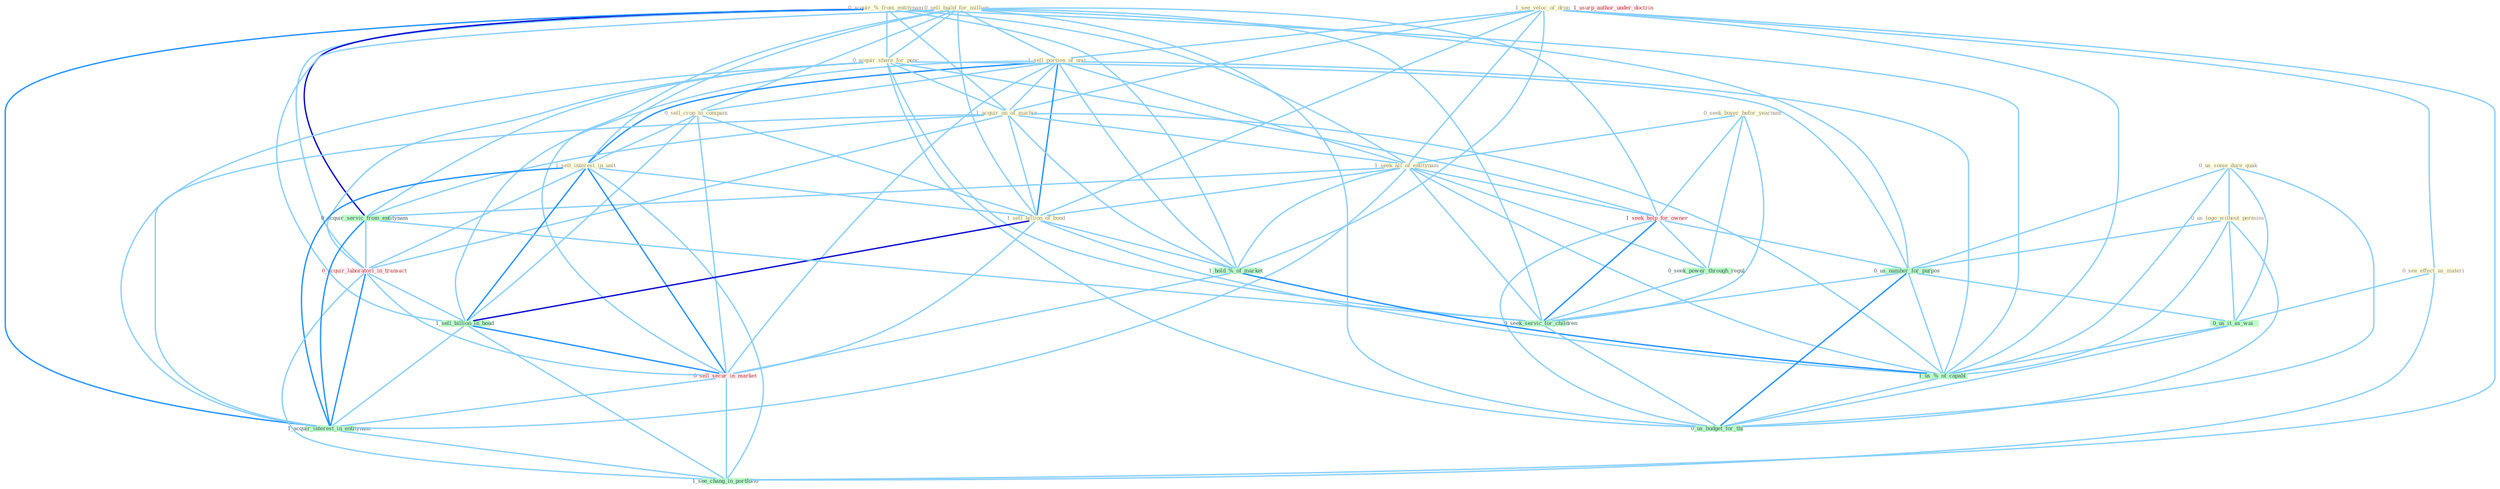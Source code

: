 Graph G{ 
    node
    [shape=polygon,style=filled,width=.5,height=.06,color="#BDFCC9",fixedsize=true,fontsize=4,
    fontcolor="#2f4f4f"];
    {node
    [color="#ffffe0", fontcolor="#8b7d6b"] "0_acquir_%_from_entitynam " "1_see_veloc_of_drop " "0_see_effect_as_materi " "0_sell_build_for_million " "1_sell_portion_of_unit " "0_acquir_share_for_penc " "0_seek_buyer_befor_yearnum " "0_sell_crop_to_compani " "1_acquir_on_of_machin " "1_seek_all_of_entitynam " "1_sell_interest_in_unit " "1_sell_billion_of_bond " "0_us_some_dure_quak " "0_us_logo_without_permiss "}
{node [color="#fff0f5", fontcolor="#b22222"] "1_seek_help_for_owner " "0_acquir_laboratori_in_transact " "1_usurp_author_under_doctrin " "0_sell_secur_in_market "}
edge [color="#B0E2FF"];

	"0_acquir_%_from_entitynam " -- "0_acquir_share_for_penc " [w="1", color="#87cefa" ];
	"0_acquir_%_from_entitynam " -- "1_acquir_on_of_machin " [w="1", color="#87cefa" ];
	"0_acquir_%_from_entitynam " -- "1_seek_all_of_entitynam " [w="1", color="#87cefa" ];
	"0_acquir_%_from_entitynam " -- "0_acquir_servic_from_entitynam " [w="3", color="#0000cd" , len=0.6];
	"0_acquir_%_from_entitynam " -- "1_hold_%_of_market " [w="1", color="#87cefa" ];
	"0_acquir_%_from_entitynam " -- "0_acquir_laboratori_in_transact " [w="1", color="#87cefa" ];
	"0_acquir_%_from_entitynam " -- "1_us_%_of_capabl " [w="1", color="#87cefa" ];
	"0_acquir_%_from_entitynam " -- "1_acquir_interest_in_entitynam " [w="2", color="#1e90ff" , len=0.8];
	"1_see_veloc_of_drop " -- "0_see_effect_as_materi " [w="1", color="#87cefa" ];
	"1_see_veloc_of_drop " -- "1_sell_portion_of_unit " [w="1", color="#87cefa" ];
	"1_see_veloc_of_drop " -- "1_acquir_on_of_machin " [w="1", color="#87cefa" ];
	"1_see_veloc_of_drop " -- "1_seek_all_of_entitynam " [w="1", color="#87cefa" ];
	"1_see_veloc_of_drop " -- "1_sell_billion_of_bond " [w="1", color="#87cefa" ];
	"1_see_veloc_of_drop " -- "1_hold_%_of_market " [w="1", color="#87cefa" ];
	"1_see_veloc_of_drop " -- "1_us_%_of_capabl " [w="1", color="#87cefa" ];
	"1_see_veloc_of_drop " -- "1_see_chang_in_portfolio " [w="1", color="#87cefa" ];
	"0_see_effect_as_materi " -- "0_us_it_as_wai " [w="1", color="#87cefa" ];
	"0_see_effect_as_materi " -- "1_see_chang_in_portfolio " [w="1", color="#87cefa" ];
	"0_sell_build_for_million " -- "1_sell_portion_of_unit " [w="1", color="#87cefa" ];
	"0_sell_build_for_million " -- "0_acquir_share_for_penc " [w="1", color="#87cefa" ];
	"0_sell_build_for_million " -- "0_sell_crop_to_compani " [w="1", color="#87cefa" ];
	"0_sell_build_for_million " -- "1_sell_interest_in_unit " [w="1", color="#87cefa" ];
	"0_sell_build_for_million " -- "1_sell_billion_of_bond " [w="1", color="#87cefa" ];
	"0_sell_build_for_million " -- "1_seek_help_for_owner " [w="1", color="#87cefa" ];
	"0_sell_build_for_million " -- "0_us_number_for_purpos " [w="1", color="#87cefa" ];
	"0_sell_build_for_million " -- "1_sell_billion_in_bond " [w="1", color="#87cefa" ];
	"0_sell_build_for_million " -- "0_sell_secur_in_market " [w="1", color="#87cefa" ];
	"0_sell_build_for_million " -- "0_seek_servic_for_children " [w="1", color="#87cefa" ];
	"0_sell_build_for_million " -- "0_us_budget_for_thi " [w="1", color="#87cefa" ];
	"1_sell_portion_of_unit " -- "0_sell_crop_to_compani " [w="1", color="#87cefa" ];
	"1_sell_portion_of_unit " -- "1_acquir_on_of_machin " [w="1", color="#87cefa" ];
	"1_sell_portion_of_unit " -- "1_seek_all_of_entitynam " [w="1", color="#87cefa" ];
	"1_sell_portion_of_unit " -- "1_sell_interest_in_unit " [w="2", color="#1e90ff" , len=0.8];
	"1_sell_portion_of_unit " -- "1_sell_billion_of_bond " [w="2", color="#1e90ff" , len=0.8];
	"1_sell_portion_of_unit " -- "1_hold_%_of_market " [w="1", color="#87cefa" ];
	"1_sell_portion_of_unit " -- "1_sell_billion_in_bond " [w="1", color="#87cefa" ];
	"1_sell_portion_of_unit " -- "1_us_%_of_capabl " [w="1", color="#87cefa" ];
	"1_sell_portion_of_unit " -- "0_sell_secur_in_market " [w="1", color="#87cefa" ];
	"0_acquir_share_for_penc " -- "1_acquir_on_of_machin " [w="1", color="#87cefa" ];
	"0_acquir_share_for_penc " -- "1_seek_help_for_owner " [w="1", color="#87cefa" ];
	"0_acquir_share_for_penc " -- "0_acquir_servic_from_entitynam " [w="1", color="#87cefa" ];
	"0_acquir_share_for_penc " -- "0_us_number_for_purpos " [w="1", color="#87cefa" ];
	"0_acquir_share_for_penc " -- "0_acquir_laboratori_in_transact " [w="1", color="#87cefa" ];
	"0_acquir_share_for_penc " -- "1_acquir_interest_in_entitynam " [w="1", color="#87cefa" ];
	"0_acquir_share_for_penc " -- "0_seek_servic_for_children " [w="1", color="#87cefa" ];
	"0_acquir_share_for_penc " -- "0_us_budget_for_thi " [w="1", color="#87cefa" ];
	"0_seek_buyer_befor_yearnum " -- "1_seek_all_of_entitynam " [w="1", color="#87cefa" ];
	"0_seek_buyer_befor_yearnum " -- "1_seek_help_for_owner " [w="1", color="#87cefa" ];
	"0_seek_buyer_befor_yearnum " -- "0_seek_power_through_regul " [w="1", color="#87cefa" ];
	"0_seek_buyer_befor_yearnum " -- "0_seek_servic_for_children " [w="1", color="#87cefa" ];
	"0_sell_crop_to_compani " -- "1_sell_interest_in_unit " [w="1", color="#87cefa" ];
	"0_sell_crop_to_compani " -- "1_sell_billion_of_bond " [w="1", color="#87cefa" ];
	"0_sell_crop_to_compani " -- "1_sell_billion_in_bond " [w="1", color="#87cefa" ];
	"0_sell_crop_to_compani " -- "0_sell_secur_in_market " [w="1", color="#87cefa" ];
	"1_acquir_on_of_machin " -- "1_seek_all_of_entitynam " [w="1", color="#87cefa" ];
	"1_acquir_on_of_machin " -- "1_sell_billion_of_bond " [w="1", color="#87cefa" ];
	"1_acquir_on_of_machin " -- "0_acquir_servic_from_entitynam " [w="1", color="#87cefa" ];
	"1_acquir_on_of_machin " -- "1_hold_%_of_market " [w="1", color="#87cefa" ];
	"1_acquir_on_of_machin " -- "0_acquir_laboratori_in_transact " [w="1", color="#87cefa" ];
	"1_acquir_on_of_machin " -- "1_us_%_of_capabl " [w="1", color="#87cefa" ];
	"1_acquir_on_of_machin " -- "1_acquir_interest_in_entitynam " [w="1", color="#87cefa" ];
	"1_seek_all_of_entitynam " -- "1_sell_billion_of_bond " [w="1", color="#87cefa" ];
	"1_seek_all_of_entitynam " -- "1_seek_help_for_owner " [w="1", color="#87cefa" ];
	"1_seek_all_of_entitynam " -- "0_acquir_servic_from_entitynam " [w="1", color="#87cefa" ];
	"1_seek_all_of_entitynam " -- "1_hold_%_of_market " [w="1", color="#87cefa" ];
	"1_seek_all_of_entitynam " -- "0_seek_power_through_regul " [w="1", color="#87cefa" ];
	"1_seek_all_of_entitynam " -- "1_us_%_of_capabl " [w="1", color="#87cefa" ];
	"1_seek_all_of_entitynam " -- "1_acquir_interest_in_entitynam " [w="1", color="#87cefa" ];
	"1_seek_all_of_entitynam " -- "0_seek_servic_for_children " [w="1", color="#87cefa" ];
	"1_sell_interest_in_unit " -- "1_sell_billion_of_bond " [w="1", color="#87cefa" ];
	"1_sell_interest_in_unit " -- "0_acquir_laboratori_in_transact " [w="1", color="#87cefa" ];
	"1_sell_interest_in_unit " -- "1_sell_billion_in_bond " [w="2", color="#1e90ff" , len=0.8];
	"1_sell_interest_in_unit " -- "0_sell_secur_in_market " [w="2", color="#1e90ff" , len=0.8];
	"1_sell_interest_in_unit " -- "1_acquir_interest_in_entitynam " [w="2", color="#1e90ff" , len=0.8];
	"1_sell_interest_in_unit " -- "1_see_chang_in_portfolio " [w="1", color="#87cefa" ];
	"1_sell_billion_of_bond " -- "1_hold_%_of_market " [w="1", color="#87cefa" ];
	"1_sell_billion_of_bond " -- "1_sell_billion_in_bond " [w="3", color="#0000cd" , len=0.6];
	"1_sell_billion_of_bond " -- "1_us_%_of_capabl " [w="1", color="#87cefa" ];
	"1_sell_billion_of_bond " -- "0_sell_secur_in_market " [w="1", color="#87cefa" ];
	"0_us_some_dure_quak " -- "0_us_logo_without_permiss " [w="1", color="#87cefa" ];
	"0_us_some_dure_quak " -- "0_us_number_for_purpos " [w="1", color="#87cefa" ];
	"0_us_some_dure_quak " -- "0_us_it_as_wai " [w="1", color="#87cefa" ];
	"0_us_some_dure_quak " -- "1_us_%_of_capabl " [w="1", color="#87cefa" ];
	"0_us_some_dure_quak " -- "0_us_budget_for_thi " [w="1", color="#87cefa" ];
	"0_us_logo_without_permiss " -- "0_us_number_for_purpos " [w="1", color="#87cefa" ];
	"0_us_logo_without_permiss " -- "0_us_it_as_wai " [w="1", color="#87cefa" ];
	"0_us_logo_without_permiss " -- "1_us_%_of_capabl " [w="1", color="#87cefa" ];
	"0_us_logo_without_permiss " -- "0_us_budget_for_thi " [w="1", color="#87cefa" ];
	"1_seek_help_for_owner " -- "0_seek_power_through_regul " [w="1", color="#87cefa" ];
	"1_seek_help_for_owner " -- "0_us_number_for_purpos " [w="1", color="#87cefa" ];
	"1_seek_help_for_owner " -- "0_seek_servic_for_children " [w="2", color="#1e90ff" , len=0.8];
	"1_seek_help_for_owner " -- "0_us_budget_for_thi " [w="1", color="#87cefa" ];
	"0_acquir_servic_from_entitynam " -- "0_acquir_laboratori_in_transact " [w="1", color="#87cefa" ];
	"0_acquir_servic_from_entitynam " -- "1_acquir_interest_in_entitynam " [w="2", color="#1e90ff" , len=0.8];
	"0_acquir_servic_from_entitynam " -- "0_seek_servic_for_children " [w="1", color="#87cefa" ];
	"1_hold_%_of_market " -- "1_us_%_of_capabl " [w="2", color="#1e90ff" , len=0.8];
	"1_hold_%_of_market " -- "0_sell_secur_in_market " [w="1", color="#87cefa" ];
	"0_seek_power_through_regul " -- "0_seek_servic_for_children " [w="1", color="#87cefa" ];
	"0_us_number_for_purpos " -- "0_us_it_as_wai " [w="1", color="#87cefa" ];
	"0_us_number_for_purpos " -- "1_us_%_of_capabl " [w="1", color="#87cefa" ];
	"0_us_number_for_purpos " -- "0_seek_servic_for_children " [w="1", color="#87cefa" ];
	"0_us_number_for_purpos " -- "0_us_budget_for_thi " [w="2", color="#1e90ff" , len=0.8];
	"0_acquir_laboratori_in_transact " -- "1_sell_billion_in_bond " [w="1", color="#87cefa" ];
	"0_acquir_laboratori_in_transact " -- "0_sell_secur_in_market " [w="1", color="#87cefa" ];
	"0_acquir_laboratori_in_transact " -- "1_acquir_interest_in_entitynam " [w="2", color="#1e90ff" , len=0.8];
	"0_acquir_laboratori_in_transact " -- "1_see_chang_in_portfolio " [w="1", color="#87cefa" ];
	"1_sell_billion_in_bond " -- "0_sell_secur_in_market " [w="2", color="#1e90ff" , len=0.8];
	"1_sell_billion_in_bond " -- "1_acquir_interest_in_entitynam " [w="1", color="#87cefa" ];
	"1_sell_billion_in_bond " -- "1_see_chang_in_portfolio " [w="1", color="#87cefa" ];
	"0_us_it_as_wai " -- "1_us_%_of_capabl " [w="1", color="#87cefa" ];
	"0_us_it_as_wai " -- "0_us_budget_for_thi " [w="1", color="#87cefa" ];
	"1_us_%_of_capabl " -- "0_us_budget_for_thi " [w="1", color="#87cefa" ];
	"0_sell_secur_in_market " -- "1_acquir_interest_in_entitynam " [w="1", color="#87cefa" ];
	"0_sell_secur_in_market " -- "1_see_chang_in_portfolio " [w="1", color="#87cefa" ];
	"1_acquir_interest_in_entitynam " -- "1_see_chang_in_portfolio " [w="1", color="#87cefa" ];
	"0_seek_servic_for_children " -- "0_us_budget_for_thi " [w="1", color="#87cefa" ];
}